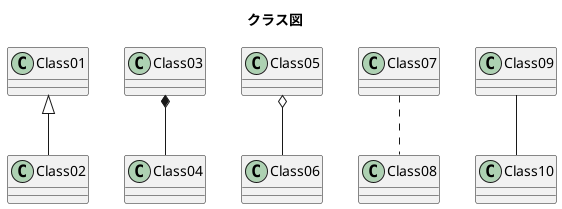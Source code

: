 @startuml

title クラス図

Class01 <|-- Class02
Class03 *-- Class04
Class05 o-- Class06
Class07 .. Class08
Class09 -- Class10

@enduml